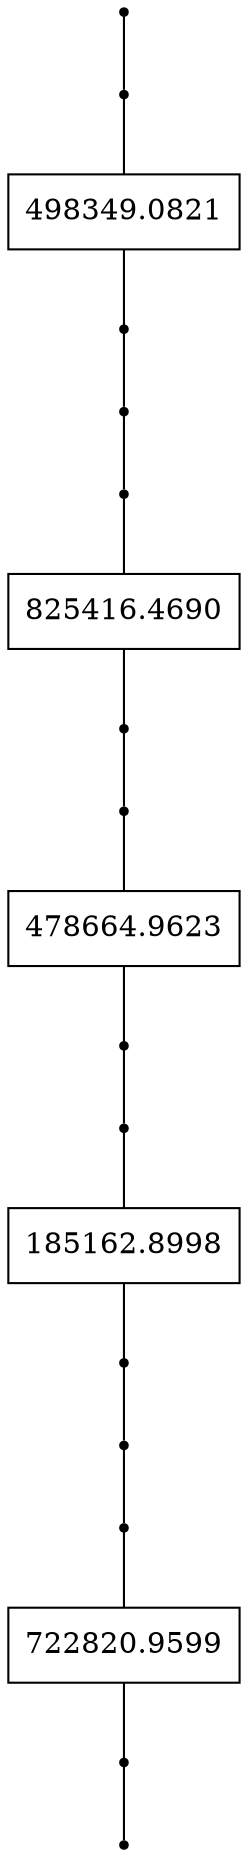graph {
start_2050835901 [shape = point]
end_2050835901 [shape = point]
start_511473681 [shape = point;]
end_511473681 [shape = point;]
511473681 [shape = record; label = 498349.0821]
start_511473681 -- 511473681
511473681 -- end_511473681
start_2011986105 [shape = point]
end_2011986105 [shape = point]
start_439904756 [shape = point;]
end_439904756 [shape = point;]
439904756 [shape = record; label = 825416.4690]
start_439904756 -- 439904756
439904756 -- end_439904756
start_171497379 [shape = point;]
end_171497379 [shape = point;]
171497379 [shape = record; label = 478664.9623]
start_171497379 -- 171497379
171497379 -- end_171497379
start_2012846597 [shape = point;]
end_2012846597 [shape = point;]
2012846597 [shape = record; label = 185162.8998]
start_2012846597 -- 2012846597
2012846597 -- end_2012846597
start_2011986105 -- start_439904756
end_439904756 -- start_171497379
end_171497379 -- start_2012846597
end_2012846597 -- end_2011986105
start_1665404403 [shape = point;]
end_1665404403 [shape = point;]
1665404403 [shape = record; label = 722820.9599]
start_1665404403 -- 1665404403
1665404403 -- end_1665404403
start_2050835901 -- start_511473681
end_511473681 -- start_2011986105
end_2011986105 -- start_1665404403
end_1665404403 -- end_2050835901

}
